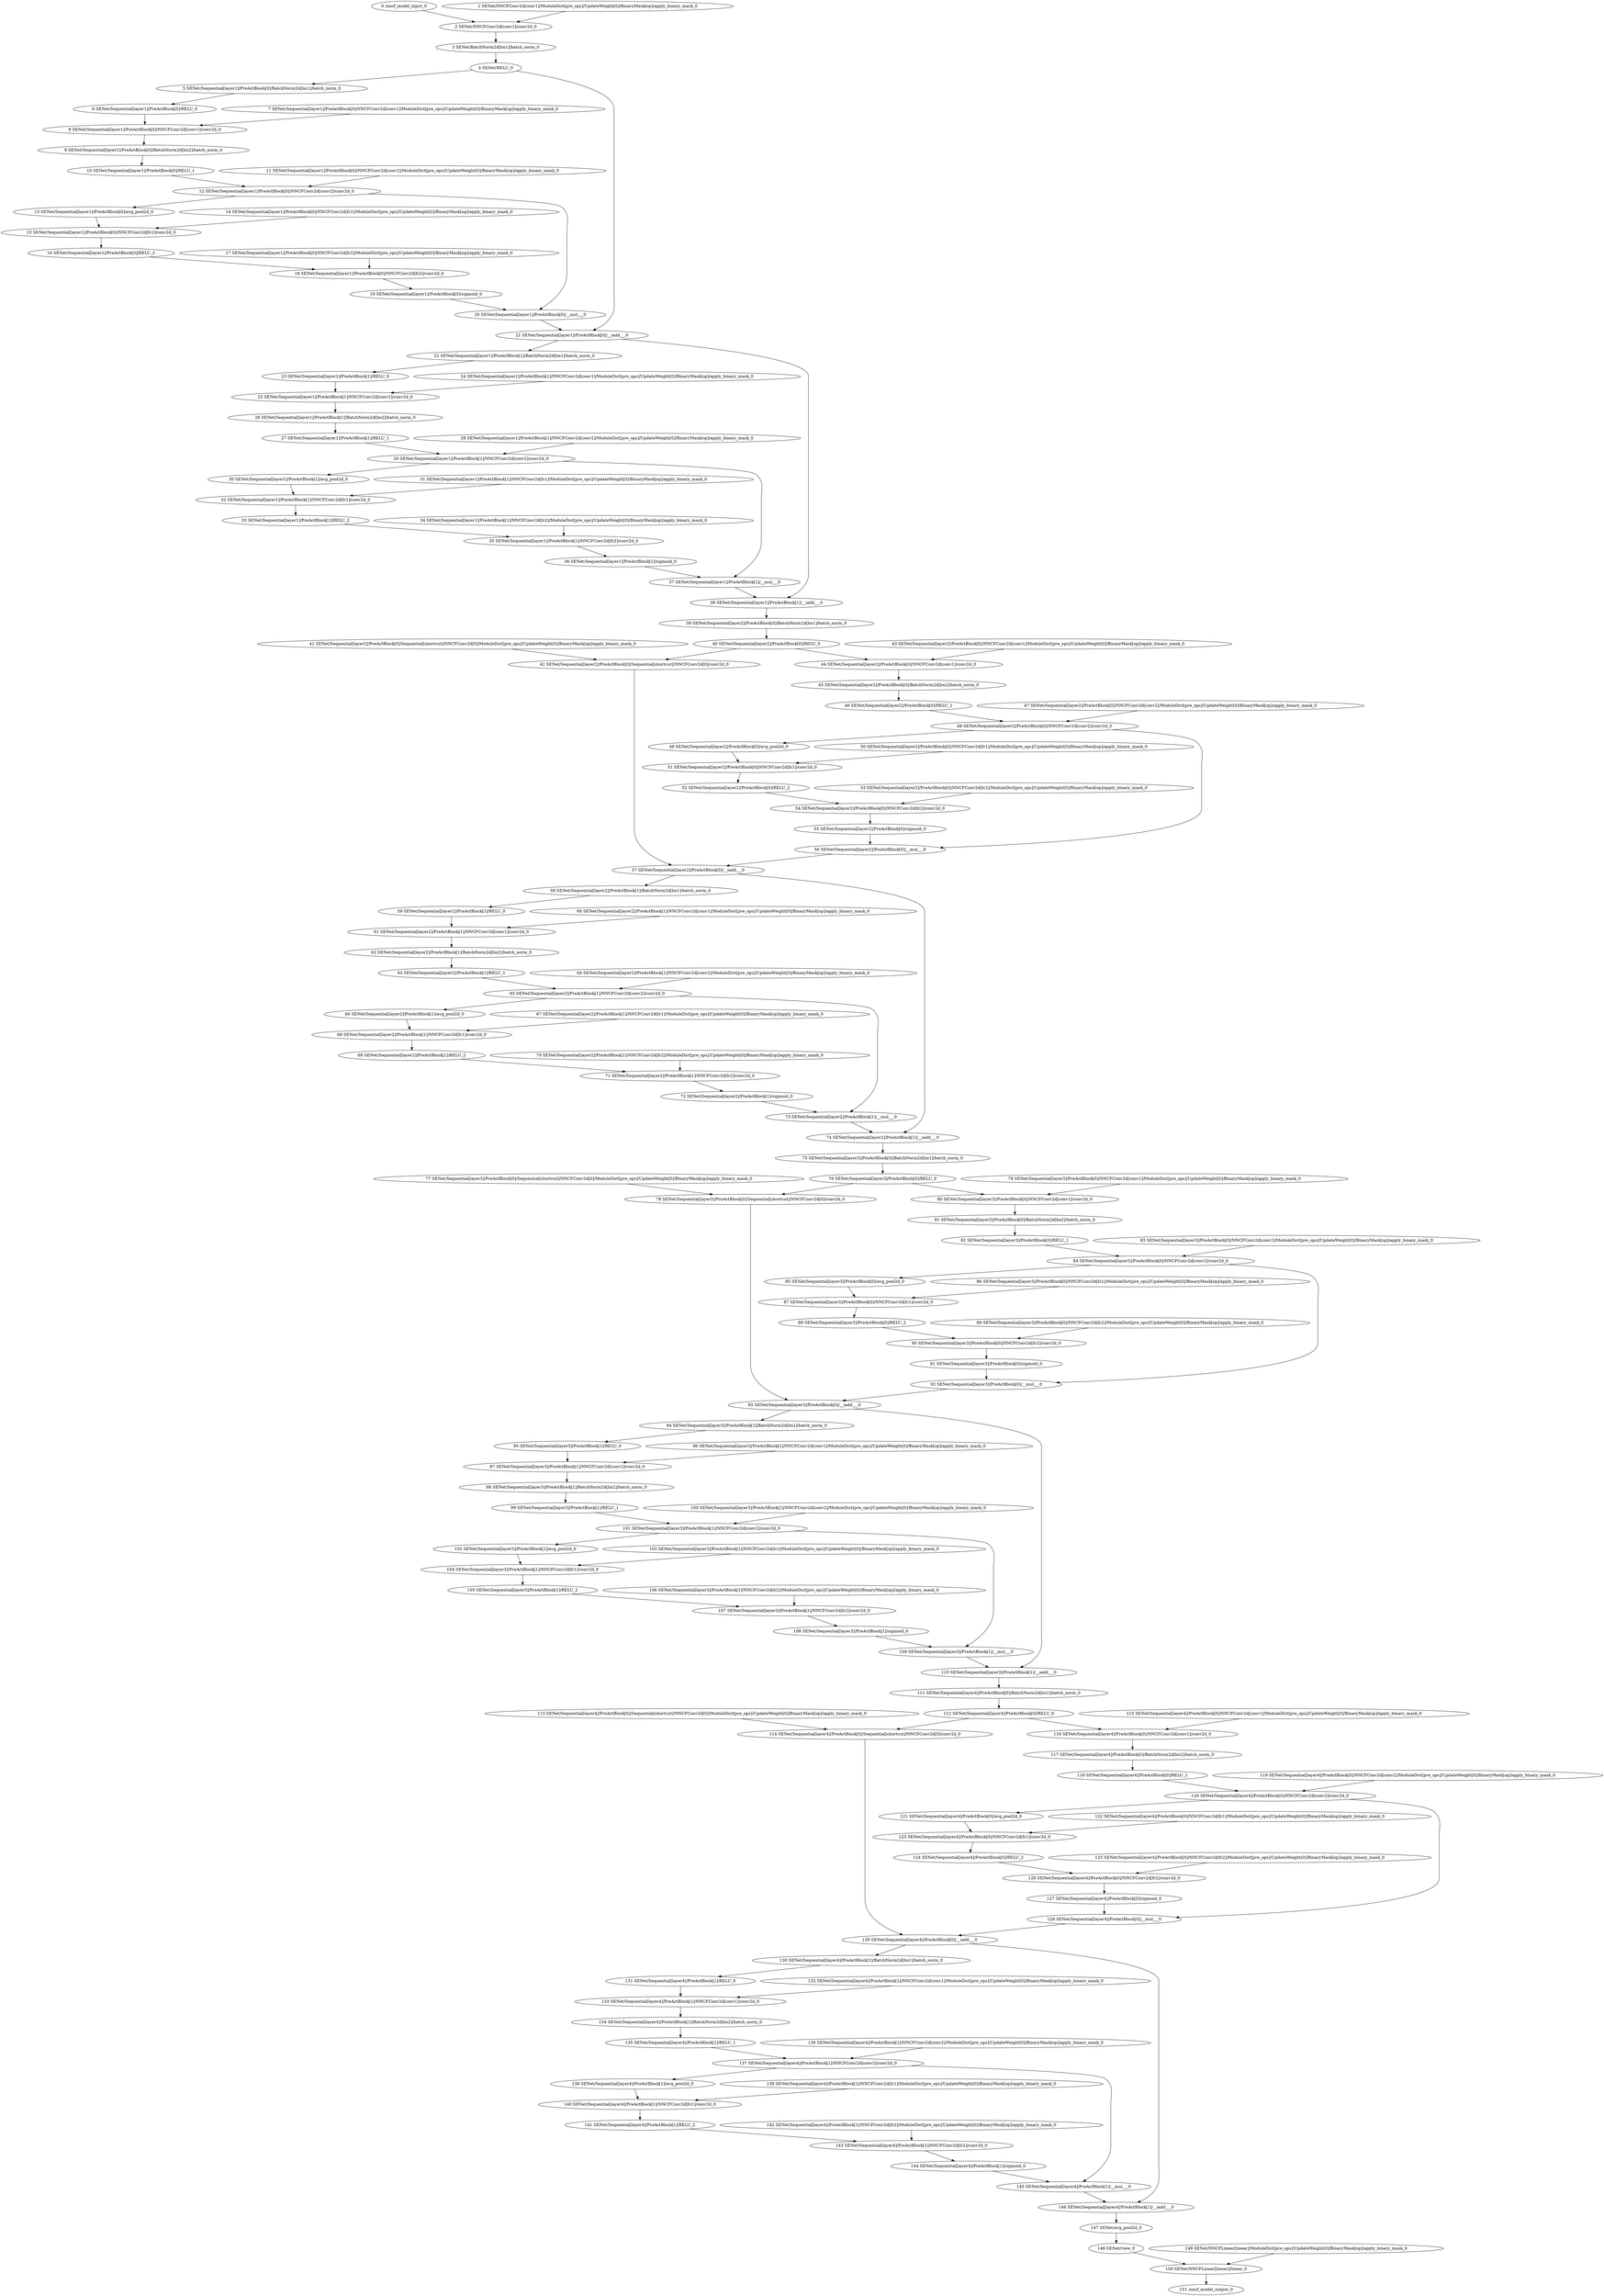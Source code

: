 strict digraph  {
"0 /nncf_model_input_0" [id=0, type=nncf_model_input];
"1 SENet/NNCFConv2d[conv1]/ModuleDict[pre_ops]/UpdateWeight[0]/BinaryMask[op]/apply_binary_mask_0" [id=1, type=apply_binary_mask];
"2 SENet/NNCFConv2d[conv1]/conv2d_0" [id=2, type=conv2d];
"3 SENet/BatchNorm2d[bn1]/batch_norm_0" [id=3, type=batch_norm];
"4 SENet/RELU_0" [id=4, type=RELU];
"5 SENet/Sequential[layer1]/PreActBlock[0]/BatchNorm2d[bn1]/batch_norm_0" [id=5, type=batch_norm];
"6 SENet/Sequential[layer1]/PreActBlock[0]/RELU_0" [id=6, type=RELU];
"7 SENet/Sequential[layer1]/PreActBlock[0]/NNCFConv2d[conv1]/ModuleDict[pre_ops]/UpdateWeight[0]/BinaryMask[op]/apply_binary_mask_0" [id=7, type=apply_binary_mask];
"8 SENet/Sequential[layer1]/PreActBlock[0]/NNCFConv2d[conv1]/conv2d_0" [id=8, type=conv2d];
"9 SENet/Sequential[layer1]/PreActBlock[0]/BatchNorm2d[bn2]/batch_norm_0" [id=9, type=batch_norm];
"10 SENet/Sequential[layer1]/PreActBlock[0]/RELU_1" [id=10, type=RELU];
"11 SENet/Sequential[layer1]/PreActBlock[0]/NNCFConv2d[conv2]/ModuleDict[pre_ops]/UpdateWeight[0]/BinaryMask[op]/apply_binary_mask_0" [id=11, type=apply_binary_mask];
"12 SENet/Sequential[layer1]/PreActBlock[0]/NNCFConv2d[conv2]/conv2d_0" [id=12, type=conv2d];
"13 SENet/Sequential[layer1]/PreActBlock[0]/avg_pool2d_0" [id=13, type=avg_pool2d];
"14 SENet/Sequential[layer1]/PreActBlock[0]/NNCFConv2d[fc1]/ModuleDict[pre_ops]/UpdateWeight[0]/BinaryMask[op]/apply_binary_mask_0" [id=14, type=apply_binary_mask];
"15 SENet/Sequential[layer1]/PreActBlock[0]/NNCFConv2d[fc1]/conv2d_0" [id=15, type=conv2d];
"16 SENet/Sequential[layer1]/PreActBlock[0]/RELU_2" [id=16, type=RELU];
"17 SENet/Sequential[layer1]/PreActBlock[0]/NNCFConv2d[fc2]/ModuleDict[pre_ops]/UpdateWeight[0]/BinaryMask[op]/apply_binary_mask_0" [id=17, type=apply_binary_mask];
"18 SENet/Sequential[layer1]/PreActBlock[0]/NNCFConv2d[fc2]/conv2d_0" [id=18, type=conv2d];
"19 SENet/Sequential[layer1]/PreActBlock[0]/sigmoid_0" [id=19, type=sigmoid];
"20 SENet/Sequential[layer1]/PreActBlock[0]/__mul___0" [id=20, type=__mul__];
"21 SENet/Sequential[layer1]/PreActBlock[0]/__iadd___0" [id=21, type=__iadd__];
"22 SENet/Sequential[layer1]/PreActBlock[1]/BatchNorm2d[bn1]/batch_norm_0" [id=22, type=batch_norm];
"23 SENet/Sequential[layer1]/PreActBlock[1]/RELU_0" [id=23, type=RELU];
"24 SENet/Sequential[layer1]/PreActBlock[1]/NNCFConv2d[conv1]/ModuleDict[pre_ops]/UpdateWeight[0]/BinaryMask[op]/apply_binary_mask_0" [id=24, type=apply_binary_mask];
"25 SENet/Sequential[layer1]/PreActBlock[1]/NNCFConv2d[conv1]/conv2d_0" [id=25, type=conv2d];
"26 SENet/Sequential[layer1]/PreActBlock[1]/BatchNorm2d[bn2]/batch_norm_0" [id=26, type=batch_norm];
"27 SENet/Sequential[layer1]/PreActBlock[1]/RELU_1" [id=27, type=RELU];
"28 SENet/Sequential[layer1]/PreActBlock[1]/NNCFConv2d[conv2]/ModuleDict[pre_ops]/UpdateWeight[0]/BinaryMask[op]/apply_binary_mask_0" [id=28, type=apply_binary_mask];
"29 SENet/Sequential[layer1]/PreActBlock[1]/NNCFConv2d[conv2]/conv2d_0" [id=29, type=conv2d];
"30 SENet/Sequential[layer1]/PreActBlock[1]/avg_pool2d_0" [id=30, type=avg_pool2d];
"31 SENet/Sequential[layer1]/PreActBlock[1]/NNCFConv2d[fc1]/ModuleDict[pre_ops]/UpdateWeight[0]/BinaryMask[op]/apply_binary_mask_0" [id=31, type=apply_binary_mask];
"32 SENet/Sequential[layer1]/PreActBlock[1]/NNCFConv2d[fc1]/conv2d_0" [id=32, type=conv2d];
"33 SENet/Sequential[layer1]/PreActBlock[1]/RELU_2" [id=33, type=RELU];
"34 SENet/Sequential[layer1]/PreActBlock[1]/NNCFConv2d[fc2]/ModuleDict[pre_ops]/UpdateWeight[0]/BinaryMask[op]/apply_binary_mask_0" [id=34, type=apply_binary_mask];
"35 SENet/Sequential[layer1]/PreActBlock[1]/NNCFConv2d[fc2]/conv2d_0" [id=35, type=conv2d];
"36 SENet/Sequential[layer1]/PreActBlock[1]/sigmoid_0" [id=36, type=sigmoid];
"37 SENet/Sequential[layer1]/PreActBlock[1]/__mul___0" [id=37, type=__mul__];
"38 SENet/Sequential[layer1]/PreActBlock[1]/__iadd___0" [id=38, type=__iadd__];
"39 SENet/Sequential[layer2]/PreActBlock[0]/BatchNorm2d[bn1]/batch_norm_0" [id=39, type=batch_norm];
"40 SENet/Sequential[layer2]/PreActBlock[0]/RELU_0" [id=40, type=RELU];
"41 SENet/Sequential[layer2]/PreActBlock[0]/Sequential[shortcut]/NNCFConv2d[0]/ModuleDict[pre_ops]/UpdateWeight[0]/BinaryMask[op]/apply_binary_mask_0" [id=41, type=apply_binary_mask];
"42 SENet/Sequential[layer2]/PreActBlock[0]/Sequential[shortcut]/NNCFConv2d[0]/conv2d_0" [id=42, type=conv2d];
"43 SENet/Sequential[layer2]/PreActBlock[0]/NNCFConv2d[conv1]/ModuleDict[pre_ops]/UpdateWeight[0]/BinaryMask[op]/apply_binary_mask_0" [id=43, type=apply_binary_mask];
"44 SENet/Sequential[layer2]/PreActBlock[0]/NNCFConv2d[conv1]/conv2d_0" [id=44, type=conv2d];
"45 SENet/Sequential[layer2]/PreActBlock[0]/BatchNorm2d[bn2]/batch_norm_0" [id=45, type=batch_norm];
"46 SENet/Sequential[layer2]/PreActBlock[0]/RELU_1" [id=46, type=RELU];
"47 SENet/Sequential[layer2]/PreActBlock[0]/NNCFConv2d[conv2]/ModuleDict[pre_ops]/UpdateWeight[0]/BinaryMask[op]/apply_binary_mask_0" [id=47, type=apply_binary_mask];
"48 SENet/Sequential[layer2]/PreActBlock[0]/NNCFConv2d[conv2]/conv2d_0" [id=48, type=conv2d];
"49 SENet/Sequential[layer2]/PreActBlock[0]/avg_pool2d_0" [id=49, type=avg_pool2d];
"50 SENet/Sequential[layer2]/PreActBlock[0]/NNCFConv2d[fc1]/ModuleDict[pre_ops]/UpdateWeight[0]/BinaryMask[op]/apply_binary_mask_0" [id=50, type=apply_binary_mask];
"51 SENet/Sequential[layer2]/PreActBlock[0]/NNCFConv2d[fc1]/conv2d_0" [id=51, type=conv2d];
"52 SENet/Sequential[layer2]/PreActBlock[0]/RELU_2" [id=52, type=RELU];
"53 SENet/Sequential[layer2]/PreActBlock[0]/NNCFConv2d[fc2]/ModuleDict[pre_ops]/UpdateWeight[0]/BinaryMask[op]/apply_binary_mask_0" [id=53, type=apply_binary_mask];
"54 SENet/Sequential[layer2]/PreActBlock[0]/NNCFConv2d[fc2]/conv2d_0" [id=54, type=conv2d];
"55 SENet/Sequential[layer2]/PreActBlock[0]/sigmoid_0" [id=55, type=sigmoid];
"56 SENet/Sequential[layer2]/PreActBlock[0]/__mul___0" [id=56, type=__mul__];
"57 SENet/Sequential[layer2]/PreActBlock[0]/__iadd___0" [id=57, type=__iadd__];
"58 SENet/Sequential[layer2]/PreActBlock[1]/BatchNorm2d[bn1]/batch_norm_0" [id=58, type=batch_norm];
"59 SENet/Sequential[layer2]/PreActBlock[1]/RELU_0" [id=59, type=RELU];
"60 SENet/Sequential[layer2]/PreActBlock[1]/NNCFConv2d[conv1]/ModuleDict[pre_ops]/UpdateWeight[0]/BinaryMask[op]/apply_binary_mask_0" [id=60, type=apply_binary_mask];
"61 SENet/Sequential[layer2]/PreActBlock[1]/NNCFConv2d[conv1]/conv2d_0" [id=61, type=conv2d];
"62 SENet/Sequential[layer2]/PreActBlock[1]/BatchNorm2d[bn2]/batch_norm_0" [id=62, type=batch_norm];
"63 SENet/Sequential[layer2]/PreActBlock[1]/RELU_1" [id=63, type=RELU];
"64 SENet/Sequential[layer2]/PreActBlock[1]/NNCFConv2d[conv2]/ModuleDict[pre_ops]/UpdateWeight[0]/BinaryMask[op]/apply_binary_mask_0" [id=64, type=apply_binary_mask];
"65 SENet/Sequential[layer2]/PreActBlock[1]/NNCFConv2d[conv2]/conv2d_0" [id=65, type=conv2d];
"66 SENet/Sequential[layer2]/PreActBlock[1]/avg_pool2d_0" [id=66, type=avg_pool2d];
"67 SENet/Sequential[layer2]/PreActBlock[1]/NNCFConv2d[fc1]/ModuleDict[pre_ops]/UpdateWeight[0]/BinaryMask[op]/apply_binary_mask_0" [id=67, type=apply_binary_mask];
"68 SENet/Sequential[layer2]/PreActBlock[1]/NNCFConv2d[fc1]/conv2d_0" [id=68, type=conv2d];
"69 SENet/Sequential[layer2]/PreActBlock[1]/RELU_2" [id=69, type=RELU];
"70 SENet/Sequential[layer2]/PreActBlock[1]/NNCFConv2d[fc2]/ModuleDict[pre_ops]/UpdateWeight[0]/BinaryMask[op]/apply_binary_mask_0" [id=70, type=apply_binary_mask];
"71 SENet/Sequential[layer2]/PreActBlock[1]/NNCFConv2d[fc2]/conv2d_0" [id=71, type=conv2d];
"72 SENet/Sequential[layer2]/PreActBlock[1]/sigmoid_0" [id=72, type=sigmoid];
"73 SENet/Sequential[layer2]/PreActBlock[1]/__mul___0" [id=73, type=__mul__];
"74 SENet/Sequential[layer2]/PreActBlock[1]/__iadd___0" [id=74, type=__iadd__];
"75 SENet/Sequential[layer3]/PreActBlock[0]/BatchNorm2d[bn1]/batch_norm_0" [id=75, type=batch_norm];
"76 SENet/Sequential[layer3]/PreActBlock[0]/RELU_0" [id=76, type=RELU];
"77 SENet/Sequential[layer3]/PreActBlock[0]/Sequential[shortcut]/NNCFConv2d[0]/ModuleDict[pre_ops]/UpdateWeight[0]/BinaryMask[op]/apply_binary_mask_0" [id=77, type=apply_binary_mask];
"78 SENet/Sequential[layer3]/PreActBlock[0]/Sequential[shortcut]/NNCFConv2d[0]/conv2d_0" [id=78, type=conv2d];
"79 SENet/Sequential[layer3]/PreActBlock[0]/NNCFConv2d[conv1]/ModuleDict[pre_ops]/UpdateWeight[0]/BinaryMask[op]/apply_binary_mask_0" [id=79, type=apply_binary_mask];
"80 SENet/Sequential[layer3]/PreActBlock[0]/NNCFConv2d[conv1]/conv2d_0" [id=80, type=conv2d];
"81 SENet/Sequential[layer3]/PreActBlock[0]/BatchNorm2d[bn2]/batch_norm_0" [id=81, type=batch_norm];
"82 SENet/Sequential[layer3]/PreActBlock[0]/RELU_1" [id=82, type=RELU];
"83 SENet/Sequential[layer3]/PreActBlock[0]/NNCFConv2d[conv2]/ModuleDict[pre_ops]/UpdateWeight[0]/BinaryMask[op]/apply_binary_mask_0" [id=83, type=apply_binary_mask];
"84 SENet/Sequential[layer3]/PreActBlock[0]/NNCFConv2d[conv2]/conv2d_0" [id=84, type=conv2d];
"85 SENet/Sequential[layer3]/PreActBlock[0]/avg_pool2d_0" [id=85, type=avg_pool2d];
"86 SENet/Sequential[layer3]/PreActBlock[0]/NNCFConv2d[fc1]/ModuleDict[pre_ops]/UpdateWeight[0]/BinaryMask[op]/apply_binary_mask_0" [id=86, type=apply_binary_mask];
"87 SENet/Sequential[layer3]/PreActBlock[0]/NNCFConv2d[fc1]/conv2d_0" [id=87, type=conv2d];
"88 SENet/Sequential[layer3]/PreActBlock[0]/RELU_2" [id=88, type=RELU];
"89 SENet/Sequential[layer3]/PreActBlock[0]/NNCFConv2d[fc2]/ModuleDict[pre_ops]/UpdateWeight[0]/BinaryMask[op]/apply_binary_mask_0" [id=89, type=apply_binary_mask];
"90 SENet/Sequential[layer3]/PreActBlock[0]/NNCFConv2d[fc2]/conv2d_0" [id=90, type=conv2d];
"91 SENet/Sequential[layer3]/PreActBlock[0]/sigmoid_0" [id=91, type=sigmoid];
"92 SENet/Sequential[layer3]/PreActBlock[0]/__mul___0" [id=92, type=__mul__];
"93 SENet/Sequential[layer3]/PreActBlock[0]/__iadd___0" [id=93, type=__iadd__];
"94 SENet/Sequential[layer3]/PreActBlock[1]/BatchNorm2d[bn1]/batch_norm_0" [id=94, type=batch_norm];
"95 SENet/Sequential[layer3]/PreActBlock[1]/RELU_0" [id=95, type=RELU];
"96 SENet/Sequential[layer3]/PreActBlock[1]/NNCFConv2d[conv1]/ModuleDict[pre_ops]/UpdateWeight[0]/BinaryMask[op]/apply_binary_mask_0" [id=96, type=apply_binary_mask];
"97 SENet/Sequential[layer3]/PreActBlock[1]/NNCFConv2d[conv1]/conv2d_0" [id=97, type=conv2d];
"98 SENet/Sequential[layer3]/PreActBlock[1]/BatchNorm2d[bn2]/batch_norm_0" [id=98, type=batch_norm];
"99 SENet/Sequential[layer3]/PreActBlock[1]/RELU_1" [id=99, type=RELU];
"100 SENet/Sequential[layer3]/PreActBlock[1]/NNCFConv2d[conv2]/ModuleDict[pre_ops]/UpdateWeight[0]/BinaryMask[op]/apply_binary_mask_0" [id=100, type=apply_binary_mask];
"101 SENet/Sequential[layer3]/PreActBlock[1]/NNCFConv2d[conv2]/conv2d_0" [id=101, type=conv2d];
"102 SENet/Sequential[layer3]/PreActBlock[1]/avg_pool2d_0" [id=102, type=avg_pool2d];
"103 SENet/Sequential[layer3]/PreActBlock[1]/NNCFConv2d[fc1]/ModuleDict[pre_ops]/UpdateWeight[0]/BinaryMask[op]/apply_binary_mask_0" [id=103, type=apply_binary_mask];
"104 SENet/Sequential[layer3]/PreActBlock[1]/NNCFConv2d[fc1]/conv2d_0" [id=104, type=conv2d];
"105 SENet/Sequential[layer3]/PreActBlock[1]/RELU_2" [id=105, type=RELU];
"106 SENet/Sequential[layer3]/PreActBlock[1]/NNCFConv2d[fc2]/ModuleDict[pre_ops]/UpdateWeight[0]/BinaryMask[op]/apply_binary_mask_0" [id=106, type=apply_binary_mask];
"107 SENet/Sequential[layer3]/PreActBlock[1]/NNCFConv2d[fc2]/conv2d_0" [id=107, type=conv2d];
"108 SENet/Sequential[layer3]/PreActBlock[1]/sigmoid_0" [id=108, type=sigmoid];
"109 SENet/Sequential[layer3]/PreActBlock[1]/__mul___0" [id=109, type=__mul__];
"110 SENet/Sequential[layer3]/PreActBlock[1]/__iadd___0" [id=110, type=__iadd__];
"111 SENet/Sequential[layer4]/PreActBlock[0]/BatchNorm2d[bn1]/batch_norm_0" [id=111, type=batch_norm];
"112 SENet/Sequential[layer4]/PreActBlock[0]/RELU_0" [id=112, type=RELU];
"113 SENet/Sequential[layer4]/PreActBlock[0]/Sequential[shortcut]/NNCFConv2d[0]/ModuleDict[pre_ops]/UpdateWeight[0]/BinaryMask[op]/apply_binary_mask_0" [id=113, type=apply_binary_mask];
"114 SENet/Sequential[layer4]/PreActBlock[0]/Sequential[shortcut]/NNCFConv2d[0]/conv2d_0" [id=114, type=conv2d];
"115 SENet/Sequential[layer4]/PreActBlock[0]/NNCFConv2d[conv1]/ModuleDict[pre_ops]/UpdateWeight[0]/BinaryMask[op]/apply_binary_mask_0" [id=115, type=apply_binary_mask];
"116 SENet/Sequential[layer4]/PreActBlock[0]/NNCFConv2d[conv1]/conv2d_0" [id=116, type=conv2d];
"117 SENet/Sequential[layer4]/PreActBlock[0]/BatchNorm2d[bn2]/batch_norm_0" [id=117, type=batch_norm];
"118 SENet/Sequential[layer4]/PreActBlock[0]/RELU_1" [id=118, type=RELU];
"119 SENet/Sequential[layer4]/PreActBlock[0]/NNCFConv2d[conv2]/ModuleDict[pre_ops]/UpdateWeight[0]/BinaryMask[op]/apply_binary_mask_0" [id=119, type=apply_binary_mask];
"120 SENet/Sequential[layer4]/PreActBlock[0]/NNCFConv2d[conv2]/conv2d_0" [id=120, type=conv2d];
"121 SENet/Sequential[layer4]/PreActBlock[0]/avg_pool2d_0" [id=121, type=avg_pool2d];
"122 SENet/Sequential[layer4]/PreActBlock[0]/NNCFConv2d[fc1]/ModuleDict[pre_ops]/UpdateWeight[0]/BinaryMask[op]/apply_binary_mask_0" [id=122, type=apply_binary_mask];
"123 SENet/Sequential[layer4]/PreActBlock[0]/NNCFConv2d[fc1]/conv2d_0" [id=123, type=conv2d];
"124 SENet/Sequential[layer4]/PreActBlock[0]/RELU_2" [id=124, type=RELU];
"125 SENet/Sequential[layer4]/PreActBlock[0]/NNCFConv2d[fc2]/ModuleDict[pre_ops]/UpdateWeight[0]/BinaryMask[op]/apply_binary_mask_0" [id=125, type=apply_binary_mask];
"126 SENet/Sequential[layer4]/PreActBlock[0]/NNCFConv2d[fc2]/conv2d_0" [id=126, type=conv2d];
"127 SENet/Sequential[layer4]/PreActBlock[0]/sigmoid_0" [id=127, type=sigmoid];
"128 SENet/Sequential[layer4]/PreActBlock[0]/__mul___0" [id=128, type=__mul__];
"129 SENet/Sequential[layer4]/PreActBlock[0]/__iadd___0" [id=129, type=__iadd__];
"130 SENet/Sequential[layer4]/PreActBlock[1]/BatchNorm2d[bn1]/batch_norm_0" [id=130, type=batch_norm];
"131 SENet/Sequential[layer4]/PreActBlock[1]/RELU_0" [id=131, type=RELU];
"132 SENet/Sequential[layer4]/PreActBlock[1]/NNCFConv2d[conv1]/ModuleDict[pre_ops]/UpdateWeight[0]/BinaryMask[op]/apply_binary_mask_0" [id=132, type=apply_binary_mask];
"133 SENet/Sequential[layer4]/PreActBlock[1]/NNCFConv2d[conv1]/conv2d_0" [id=133, type=conv2d];
"134 SENet/Sequential[layer4]/PreActBlock[1]/BatchNorm2d[bn2]/batch_norm_0" [id=134, type=batch_norm];
"135 SENet/Sequential[layer4]/PreActBlock[1]/RELU_1" [id=135, type=RELU];
"136 SENet/Sequential[layer4]/PreActBlock[1]/NNCFConv2d[conv2]/ModuleDict[pre_ops]/UpdateWeight[0]/BinaryMask[op]/apply_binary_mask_0" [id=136, type=apply_binary_mask];
"137 SENet/Sequential[layer4]/PreActBlock[1]/NNCFConv2d[conv2]/conv2d_0" [id=137, type=conv2d];
"138 SENet/Sequential[layer4]/PreActBlock[1]/avg_pool2d_0" [id=138, type=avg_pool2d];
"139 SENet/Sequential[layer4]/PreActBlock[1]/NNCFConv2d[fc1]/ModuleDict[pre_ops]/UpdateWeight[0]/BinaryMask[op]/apply_binary_mask_0" [id=139, type=apply_binary_mask];
"140 SENet/Sequential[layer4]/PreActBlock[1]/NNCFConv2d[fc1]/conv2d_0" [id=140, type=conv2d];
"141 SENet/Sequential[layer4]/PreActBlock[1]/RELU_2" [id=141, type=RELU];
"142 SENet/Sequential[layer4]/PreActBlock[1]/NNCFConv2d[fc2]/ModuleDict[pre_ops]/UpdateWeight[0]/BinaryMask[op]/apply_binary_mask_0" [id=142, type=apply_binary_mask];
"143 SENet/Sequential[layer4]/PreActBlock[1]/NNCFConv2d[fc2]/conv2d_0" [id=143, type=conv2d];
"144 SENet/Sequential[layer4]/PreActBlock[1]/sigmoid_0" [id=144, type=sigmoid];
"145 SENet/Sequential[layer4]/PreActBlock[1]/__mul___0" [id=145, type=__mul__];
"146 SENet/Sequential[layer4]/PreActBlock[1]/__iadd___0" [id=146, type=__iadd__];
"147 SENet/avg_pool2d_0" [id=147, type=avg_pool2d];
"148 SENet/view_0" [id=148, type=view];
"149 SENet/NNCFLinear[linear]/ModuleDict[pre_ops]/UpdateWeight[0]/BinaryMask[op]/apply_binary_mask_0" [id=149, type=apply_binary_mask];
"150 SENet/NNCFLinear[linear]/linear_0" [id=150, type=linear];
"151 /nncf_model_output_0" [id=151, type=nncf_model_output];
"0 /nncf_model_input_0" -> "2 SENet/NNCFConv2d[conv1]/conv2d_0";
"1 SENet/NNCFConv2d[conv1]/ModuleDict[pre_ops]/UpdateWeight[0]/BinaryMask[op]/apply_binary_mask_0" -> "2 SENet/NNCFConv2d[conv1]/conv2d_0";
"2 SENet/NNCFConv2d[conv1]/conv2d_0" -> "3 SENet/BatchNorm2d[bn1]/batch_norm_0";
"3 SENet/BatchNorm2d[bn1]/batch_norm_0" -> "4 SENet/RELU_0";
"4 SENet/RELU_0" -> "5 SENet/Sequential[layer1]/PreActBlock[0]/BatchNorm2d[bn1]/batch_norm_0";
"5 SENet/Sequential[layer1]/PreActBlock[0]/BatchNorm2d[bn1]/batch_norm_0" -> "6 SENet/Sequential[layer1]/PreActBlock[0]/RELU_0";
"6 SENet/Sequential[layer1]/PreActBlock[0]/RELU_0" -> "8 SENet/Sequential[layer1]/PreActBlock[0]/NNCFConv2d[conv1]/conv2d_0";
"7 SENet/Sequential[layer1]/PreActBlock[0]/NNCFConv2d[conv1]/ModuleDict[pre_ops]/UpdateWeight[0]/BinaryMask[op]/apply_binary_mask_0" -> "8 SENet/Sequential[layer1]/PreActBlock[0]/NNCFConv2d[conv1]/conv2d_0";
"8 SENet/Sequential[layer1]/PreActBlock[0]/NNCFConv2d[conv1]/conv2d_0" -> "9 SENet/Sequential[layer1]/PreActBlock[0]/BatchNorm2d[bn2]/batch_norm_0";
"4 SENet/RELU_0" -> "21 SENet/Sequential[layer1]/PreActBlock[0]/__iadd___0";
"9 SENet/Sequential[layer1]/PreActBlock[0]/BatchNorm2d[bn2]/batch_norm_0" -> "10 SENet/Sequential[layer1]/PreActBlock[0]/RELU_1";
"10 SENet/Sequential[layer1]/PreActBlock[0]/RELU_1" -> "12 SENet/Sequential[layer1]/PreActBlock[0]/NNCFConv2d[conv2]/conv2d_0";
"11 SENet/Sequential[layer1]/PreActBlock[0]/NNCFConv2d[conv2]/ModuleDict[pre_ops]/UpdateWeight[0]/BinaryMask[op]/apply_binary_mask_0" -> "12 SENet/Sequential[layer1]/PreActBlock[0]/NNCFConv2d[conv2]/conv2d_0";
"12 SENet/Sequential[layer1]/PreActBlock[0]/NNCFConv2d[conv2]/conv2d_0" -> "13 SENet/Sequential[layer1]/PreActBlock[0]/avg_pool2d_0";
"12 SENet/Sequential[layer1]/PreActBlock[0]/NNCFConv2d[conv2]/conv2d_0" -> "20 SENet/Sequential[layer1]/PreActBlock[0]/__mul___0";
"13 SENet/Sequential[layer1]/PreActBlock[0]/avg_pool2d_0" -> "15 SENet/Sequential[layer1]/PreActBlock[0]/NNCFConv2d[fc1]/conv2d_0";
"14 SENet/Sequential[layer1]/PreActBlock[0]/NNCFConv2d[fc1]/ModuleDict[pre_ops]/UpdateWeight[0]/BinaryMask[op]/apply_binary_mask_0" -> "15 SENet/Sequential[layer1]/PreActBlock[0]/NNCFConv2d[fc1]/conv2d_0";
"15 SENet/Sequential[layer1]/PreActBlock[0]/NNCFConv2d[fc1]/conv2d_0" -> "16 SENet/Sequential[layer1]/PreActBlock[0]/RELU_2";
"16 SENet/Sequential[layer1]/PreActBlock[0]/RELU_2" -> "18 SENet/Sequential[layer1]/PreActBlock[0]/NNCFConv2d[fc2]/conv2d_0";
"17 SENet/Sequential[layer1]/PreActBlock[0]/NNCFConv2d[fc2]/ModuleDict[pre_ops]/UpdateWeight[0]/BinaryMask[op]/apply_binary_mask_0" -> "18 SENet/Sequential[layer1]/PreActBlock[0]/NNCFConv2d[fc2]/conv2d_0";
"18 SENet/Sequential[layer1]/PreActBlock[0]/NNCFConv2d[fc2]/conv2d_0" -> "19 SENet/Sequential[layer1]/PreActBlock[0]/sigmoid_0";
"19 SENet/Sequential[layer1]/PreActBlock[0]/sigmoid_0" -> "20 SENet/Sequential[layer1]/PreActBlock[0]/__mul___0";
"20 SENet/Sequential[layer1]/PreActBlock[0]/__mul___0" -> "21 SENet/Sequential[layer1]/PreActBlock[0]/__iadd___0";
"21 SENet/Sequential[layer1]/PreActBlock[0]/__iadd___0" -> "22 SENet/Sequential[layer1]/PreActBlock[1]/BatchNorm2d[bn1]/batch_norm_0";
"21 SENet/Sequential[layer1]/PreActBlock[0]/__iadd___0" -> "38 SENet/Sequential[layer1]/PreActBlock[1]/__iadd___0";
"22 SENet/Sequential[layer1]/PreActBlock[1]/BatchNorm2d[bn1]/batch_norm_0" -> "23 SENet/Sequential[layer1]/PreActBlock[1]/RELU_0";
"23 SENet/Sequential[layer1]/PreActBlock[1]/RELU_0" -> "25 SENet/Sequential[layer1]/PreActBlock[1]/NNCFConv2d[conv1]/conv2d_0";
"24 SENet/Sequential[layer1]/PreActBlock[1]/NNCFConv2d[conv1]/ModuleDict[pre_ops]/UpdateWeight[0]/BinaryMask[op]/apply_binary_mask_0" -> "25 SENet/Sequential[layer1]/PreActBlock[1]/NNCFConv2d[conv1]/conv2d_0";
"25 SENet/Sequential[layer1]/PreActBlock[1]/NNCFConv2d[conv1]/conv2d_0" -> "26 SENet/Sequential[layer1]/PreActBlock[1]/BatchNorm2d[bn2]/batch_norm_0";
"26 SENet/Sequential[layer1]/PreActBlock[1]/BatchNorm2d[bn2]/batch_norm_0" -> "27 SENet/Sequential[layer1]/PreActBlock[1]/RELU_1";
"27 SENet/Sequential[layer1]/PreActBlock[1]/RELU_1" -> "29 SENet/Sequential[layer1]/PreActBlock[1]/NNCFConv2d[conv2]/conv2d_0";
"28 SENet/Sequential[layer1]/PreActBlock[1]/NNCFConv2d[conv2]/ModuleDict[pre_ops]/UpdateWeight[0]/BinaryMask[op]/apply_binary_mask_0" -> "29 SENet/Sequential[layer1]/PreActBlock[1]/NNCFConv2d[conv2]/conv2d_0";
"29 SENet/Sequential[layer1]/PreActBlock[1]/NNCFConv2d[conv2]/conv2d_0" -> "30 SENet/Sequential[layer1]/PreActBlock[1]/avg_pool2d_0";
"29 SENet/Sequential[layer1]/PreActBlock[1]/NNCFConv2d[conv2]/conv2d_0" -> "37 SENet/Sequential[layer1]/PreActBlock[1]/__mul___0";
"30 SENet/Sequential[layer1]/PreActBlock[1]/avg_pool2d_0" -> "32 SENet/Sequential[layer1]/PreActBlock[1]/NNCFConv2d[fc1]/conv2d_0";
"31 SENet/Sequential[layer1]/PreActBlock[1]/NNCFConv2d[fc1]/ModuleDict[pre_ops]/UpdateWeight[0]/BinaryMask[op]/apply_binary_mask_0" -> "32 SENet/Sequential[layer1]/PreActBlock[1]/NNCFConv2d[fc1]/conv2d_0";
"32 SENet/Sequential[layer1]/PreActBlock[1]/NNCFConv2d[fc1]/conv2d_0" -> "33 SENet/Sequential[layer1]/PreActBlock[1]/RELU_2";
"33 SENet/Sequential[layer1]/PreActBlock[1]/RELU_2" -> "35 SENet/Sequential[layer1]/PreActBlock[1]/NNCFConv2d[fc2]/conv2d_0";
"34 SENet/Sequential[layer1]/PreActBlock[1]/NNCFConv2d[fc2]/ModuleDict[pre_ops]/UpdateWeight[0]/BinaryMask[op]/apply_binary_mask_0" -> "35 SENet/Sequential[layer1]/PreActBlock[1]/NNCFConv2d[fc2]/conv2d_0";
"35 SENet/Sequential[layer1]/PreActBlock[1]/NNCFConv2d[fc2]/conv2d_0" -> "36 SENet/Sequential[layer1]/PreActBlock[1]/sigmoid_0";
"36 SENet/Sequential[layer1]/PreActBlock[1]/sigmoid_0" -> "37 SENet/Sequential[layer1]/PreActBlock[1]/__mul___0";
"37 SENet/Sequential[layer1]/PreActBlock[1]/__mul___0" -> "38 SENet/Sequential[layer1]/PreActBlock[1]/__iadd___0";
"38 SENet/Sequential[layer1]/PreActBlock[1]/__iadd___0" -> "39 SENet/Sequential[layer2]/PreActBlock[0]/BatchNorm2d[bn1]/batch_norm_0";
"39 SENet/Sequential[layer2]/PreActBlock[0]/BatchNorm2d[bn1]/batch_norm_0" -> "40 SENet/Sequential[layer2]/PreActBlock[0]/RELU_0";
"40 SENet/Sequential[layer2]/PreActBlock[0]/RELU_0" -> "42 SENet/Sequential[layer2]/PreActBlock[0]/Sequential[shortcut]/NNCFConv2d[0]/conv2d_0";
"40 SENet/Sequential[layer2]/PreActBlock[0]/RELU_0" -> "44 SENet/Sequential[layer2]/PreActBlock[0]/NNCFConv2d[conv1]/conv2d_0";
"41 SENet/Sequential[layer2]/PreActBlock[0]/Sequential[shortcut]/NNCFConv2d[0]/ModuleDict[pre_ops]/UpdateWeight[0]/BinaryMask[op]/apply_binary_mask_0" -> "42 SENet/Sequential[layer2]/PreActBlock[0]/Sequential[shortcut]/NNCFConv2d[0]/conv2d_0";
"42 SENet/Sequential[layer2]/PreActBlock[0]/Sequential[shortcut]/NNCFConv2d[0]/conv2d_0" -> "57 SENet/Sequential[layer2]/PreActBlock[0]/__iadd___0";
"43 SENet/Sequential[layer2]/PreActBlock[0]/NNCFConv2d[conv1]/ModuleDict[pre_ops]/UpdateWeight[0]/BinaryMask[op]/apply_binary_mask_0" -> "44 SENet/Sequential[layer2]/PreActBlock[0]/NNCFConv2d[conv1]/conv2d_0";
"44 SENet/Sequential[layer2]/PreActBlock[0]/NNCFConv2d[conv1]/conv2d_0" -> "45 SENet/Sequential[layer2]/PreActBlock[0]/BatchNorm2d[bn2]/batch_norm_0";
"45 SENet/Sequential[layer2]/PreActBlock[0]/BatchNorm2d[bn2]/batch_norm_0" -> "46 SENet/Sequential[layer2]/PreActBlock[0]/RELU_1";
"46 SENet/Sequential[layer2]/PreActBlock[0]/RELU_1" -> "48 SENet/Sequential[layer2]/PreActBlock[0]/NNCFConv2d[conv2]/conv2d_0";
"47 SENet/Sequential[layer2]/PreActBlock[0]/NNCFConv2d[conv2]/ModuleDict[pre_ops]/UpdateWeight[0]/BinaryMask[op]/apply_binary_mask_0" -> "48 SENet/Sequential[layer2]/PreActBlock[0]/NNCFConv2d[conv2]/conv2d_0";
"48 SENet/Sequential[layer2]/PreActBlock[0]/NNCFConv2d[conv2]/conv2d_0" -> "49 SENet/Sequential[layer2]/PreActBlock[0]/avg_pool2d_0";
"48 SENet/Sequential[layer2]/PreActBlock[0]/NNCFConv2d[conv2]/conv2d_0" -> "56 SENet/Sequential[layer2]/PreActBlock[0]/__mul___0";
"49 SENet/Sequential[layer2]/PreActBlock[0]/avg_pool2d_0" -> "51 SENet/Sequential[layer2]/PreActBlock[0]/NNCFConv2d[fc1]/conv2d_0";
"50 SENet/Sequential[layer2]/PreActBlock[0]/NNCFConv2d[fc1]/ModuleDict[pre_ops]/UpdateWeight[0]/BinaryMask[op]/apply_binary_mask_0" -> "51 SENet/Sequential[layer2]/PreActBlock[0]/NNCFConv2d[fc1]/conv2d_0";
"51 SENet/Sequential[layer2]/PreActBlock[0]/NNCFConv2d[fc1]/conv2d_0" -> "52 SENet/Sequential[layer2]/PreActBlock[0]/RELU_2";
"52 SENet/Sequential[layer2]/PreActBlock[0]/RELU_2" -> "54 SENet/Sequential[layer2]/PreActBlock[0]/NNCFConv2d[fc2]/conv2d_0";
"53 SENet/Sequential[layer2]/PreActBlock[0]/NNCFConv2d[fc2]/ModuleDict[pre_ops]/UpdateWeight[0]/BinaryMask[op]/apply_binary_mask_0" -> "54 SENet/Sequential[layer2]/PreActBlock[0]/NNCFConv2d[fc2]/conv2d_0";
"54 SENet/Sequential[layer2]/PreActBlock[0]/NNCFConv2d[fc2]/conv2d_0" -> "55 SENet/Sequential[layer2]/PreActBlock[0]/sigmoid_0";
"55 SENet/Sequential[layer2]/PreActBlock[0]/sigmoid_0" -> "56 SENet/Sequential[layer2]/PreActBlock[0]/__mul___0";
"56 SENet/Sequential[layer2]/PreActBlock[0]/__mul___0" -> "57 SENet/Sequential[layer2]/PreActBlock[0]/__iadd___0";
"57 SENet/Sequential[layer2]/PreActBlock[0]/__iadd___0" -> "58 SENet/Sequential[layer2]/PreActBlock[1]/BatchNorm2d[bn1]/batch_norm_0";
"57 SENet/Sequential[layer2]/PreActBlock[0]/__iadd___0" -> "74 SENet/Sequential[layer2]/PreActBlock[1]/__iadd___0";
"58 SENet/Sequential[layer2]/PreActBlock[1]/BatchNorm2d[bn1]/batch_norm_0" -> "59 SENet/Sequential[layer2]/PreActBlock[1]/RELU_0";
"59 SENet/Sequential[layer2]/PreActBlock[1]/RELU_0" -> "61 SENet/Sequential[layer2]/PreActBlock[1]/NNCFConv2d[conv1]/conv2d_0";
"60 SENet/Sequential[layer2]/PreActBlock[1]/NNCFConv2d[conv1]/ModuleDict[pre_ops]/UpdateWeight[0]/BinaryMask[op]/apply_binary_mask_0" -> "61 SENet/Sequential[layer2]/PreActBlock[1]/NNCFConv2d[conv1]/conv2d_0";
"61 SENet/Sequential[layer2]/PreActBlock[1]/NNCFConv2d[conv1]/conv2d_0" -> "62 SENet/Sequential[layer2]/PreActBlock[1]/BatchNorm2d[bn2]/batch_norm_0";
"62 SENet/Sequential[layer2]/PreActBlock[1]/BatchNorm2d[bn2]/batch_norm_0" -> "63 SENet/Sequential[layer2]/PreActBlock[1]/RELU_1";
"63 SENet/Sequential[layer2]/PreActBlock[1]/RELU_1" -> "65 SENet/Sequential[layer2]/PreActBlock[1]/NNCFConv2d[conv2]/conv2d_0";
"64 SENet/Sequential[layer2]/PreActBlock[1]/NNCFConv2d[conv2]/ModuleDict[pre_ops]/UpdateWeight[0]/BinaryMask[op]/apply_binary_mask_0" -> "65 SENet/Sequential[layer2]/PreActBlock[1]/NNCFConv2d[conv2]/conv2d_0";
"65 SENet/Sequential[layer2]/PreActBlock[1]/NNCFConv2d[conv2]/conv2d_0" -> "66 SENet/Sequential[layer2]/PreActBlock[1]/avg_pool2d_0";
"65 SENet/Sequential[layer2]/PreActBlock[1]/NNCFConv2d[conv2]/conv2d_0" -> "73 SENet/Sequential[layer2]/PreActBlock[1]/__mul___0";
"66 SENet/Sequential[layer2]/PreActBlock[1]/avg_pool2d_0" -> "68 SENet/Sequential[layer2]/PreActBlock[1]/NNCFConv2d[fc1]/conv2d_0";
"67 SENet/Sequential[layer2]/PreActBlock[1]/NNCFConv2d[fc1]/ModuleDict[pre_ops]/UpdateWeight[0]/BinaryMask[op]/apply_binary_mask_0" -> "68 SENet/Sequential[layer2]/PreActBlock[1]/NNCFConv2d[fc1]/conv2d_0";
"68 SENet/Sequential[layer2]/PreActBlock[1]/NNCFConv2d[fc1]/conv2d_0" -> "69 SENet/Sequential[layer2]/PreActBlock[1]/RELU_2";
"69 SENet/Sequential[layer2]/PreActBlock[1]/RELU_2" -> "71 SENet/Sequential[layer2]/PreActBlock[1]/NNCFConv2d[fc2]/conv2d_0";
"70 SENet/Sequential[layer2]/PreActBlock[1]/NNCFConv2d[fc2]/ModuleDict[pre_ops]/UpdateWeight[0]/BinaryMask[op]/apply_binary_mask_0" -> "71 SENet/Sequential[layer2]/PreActBlock[1]/NNCFConv2d[fc2]/conv2d_0";
"71 SENet/Sequential[layer2]/PreActBlock[1]/NNCFConv2d[fc2]/conv2d_0" -> "72 SENet/Sequential[layer2]/PreActBlock[1]/sigmoid_0";
"72 SENet/Sequential[layer2]/PreActBlock[1]/sigmoid_0" -> "73 SENet/Sequential[layer2]/PreActBlock[1]/__mul___0";
"73 SENet/Sequential[layer2]/PreActBlock[1]/__mul___0" -> "74 SENet/Sequential[layer2]/PreActBlock[1]/__iadd___0";
"74 SENet/Sequential[layer2]/PreActBlock[1]/__iadd___0" -> "75 SENet/Sequential[layer3]/PreActBlock[0]/BatchNorm2d[bn1]/batch_norm_0";
"75 SENet/Sequential[layer3]/PreActBlock[0]/BatchNorm2d[bn1]/batch_norm_0" -> "76 SENet/Sequential[layer3]/PreActBlock[0]/RELU_0";
"76 SENet/Sequential[layer3]/PreActBlock[0]/RELU_0" -> "78 SENet/Sequential[layer3]/PreActBlock[0]/Sequential[shortcut]/NNCFConv2d[0]/conv2d_0";
"76 SENet/Sequential[layer3]/PreActBlock[0]/RELU_0" -> "80 SENet/Sequential[layer3]/PreActBlock[0]/NNCFConv2d[conv1]/conv2d_0";
"77 SENet/Sequential[layer3]/PreActBlock[0]/Sequential[shortcut]/NNCFConv2d[0]/ModuleDict[pre_ops]/UpdateWeight[0]/BinaryMask[op]/apply_binary_mask_0" -> "78 SENet/Sequential[layer3]/PreActBlock[0]/Sequential[shortcut]/NNCFConv2d[0]/conv2d_0";
"78 SENet/Sequential[layer3]/PreActBlock[0]/Sequential[shortcut]/NNCFConv2d[0]/conv2d_0" -> "93 SENet/Sequential[layer3]/PreActBlock[0]/__iadd___0";
"79 SENet/Sequential[layer3]/PreActBlock[0]/NNCFConv2d[conv1]/ModuleDict[pre_ops]/UpdateWeight[0]/BinaryMask[op]/apply_binary_mask_0" -> "80 SENet/Sequential[layer3]/PreActBlock[0]/NNCFConv2d[conv1]/conv2d_0";
"80 SENet/Sequential[layer3]/PreActBlock[0]/NNCFConv2d[conv1]/conv2d_0" -> "81 SENet/Sequential[layer3]/PreActBlock[0]/BatchNorm2d[bn2]/batch_norm_0";
"81 SENet/Sequential[layer3]/PreActBlock[0]/BatchNorm2d[bn2]/batch_norm_0" -> "82 SENet/Sequential[layer3]/PreActBlock[0]/RELU_1";
"82 SENet/Sequential[layer3]/PreActBlock[0]/RELU_1" -> "84 SENet/Sequential[layer3]/PreActBlock[0]/NNCFConv2d[conv2]/conv2d_0";
"83 SENet/Sequential[layer3]/PreActBlock[0]/NNCFConv2d[conv2]/ModuleDict[pre_ops]/UpdateWeight[0]/BinaryMask[op]/apply_binary_mask_0" -> "84 SENet/Sequential[layer3]/PreActBlock[0]/NNCFConv2d[conv2]/conv2d_0";
"84 SENet/Sequential[layer3]/PreActBlock[0]/NNCFConv2d[conv2]/conv2d_0" -> "85 SENet/Sequential[layer3]/PreActBlock[0]/avg_pool2d_0";
"84 SENet/Sequential[layer3]/PreActBlock[0]/NNCFConv2d[conv2]/conv2d_0" -> "92 SENet/Sequential[layer3]/PreActBlock[0]/__mul___0";
"85 SENet/Sequential[layer3]/PreActBlock[0]/avg_pool2d_0" -> "87 SENet/Sequential[layer3]/PreActBlock[0]/NNCFConv2d[fc1]/conv2d_0";
"86 SENet/Sequential[layer3]/PreActBlock[0]/NNCFConv2d[fc1]/ModuleDict[pre_ops]/UpdateWeight[0]/BinaryMask[op]/apply_binary_mask_0" -> "87 SENet/Sequential[layer3]/PreActBlock[0]/NNCFConv2d[fc1]/conv2d_0";
"87 SENet/Sequential[layer3]/PreActBlock[0]/NNCFConv2d[fc1]/conv2d_0" -> "88 SENet/Sequential[layer3]/PreActBlock[0]/RELU_2";
"88 SENet/Sequential[layer3]/PreActBlock[0]/RELU_2" -> "90 SENet/Sequential[layer3]/PreActBlock[0]/NNCFConv2d[fc2]/conv2d_0";
"89 SENet/Sequential[layer3]/PreActBlock[0]/NNCFConv2d[fc2]/ModuleDict[pre_ops]/UpdateWeight[0]/BinaryMask[op]/apply_binary_mask_0" -> "90 SENet/Sequential[layer3]/PreActBlock[0]/NNCFConv2d[fc2]/conv2d_0";
"90 SENet/Sequential[layer3]/PreActBlock[0]/NNCFConv2d[fc2]/conv2d_0" -> "91 SENet/Sequential[layer3]/PreActBlock[0]/sigmoid_0";
"91 SENet/Sequential[layer3]/PreActBlock[0]/sigmoid_0" -> "92 SENet/Sequential[layer3]/PreActBlock[0]/__mul___0";
"92 SENet/Sequential[layer3]/PreActBlock[0]/__mul___0" -> "93 SENet/Sequential[layer3]/PreActBlock[0]/__iadd___0";
"93 SENet/Sequential[layer3]/PreActBlock[0]/__iadd___0" -> "94 SENet/Sequential[layer3]/PreActBlock[1]/BatchNorm2d[bn1]/batch_norm_0";
"94 SENet/Sequential[layer3]/PreActBlock[1]/BatchNorm2d[bn1]/batch_norm_0" -> "95 SENet/Sequential[layer3]/PreActBlock[1]/RELU_0";
"95 SENet/Sequential[layer3]/PreActBlock[1]/RELU_0" -> "97 SENet/Sequential[layer3]/PreActBlock[1]/NNCFConv2d[conv1]/conv2d_0";
"96 SENet/Sequential[layer3]/PreActBlock[1]/NNCFConv2d[conv1]/ModuleDict[pre_ops]/UpdateWeight[0]/BinaryMask[op]/apply_binary_mask_0" -> "97 SENet/Sequential[layer3]/PreActBlock[1]/NNCFConv2d[conv1]/conv2d_0";
"97 SENet/Sequential[layer3]/PreActBlock[1]/NNCFConv2d[conv1]/conv2d_0" -> "98 SENet/Sequential[layer3]/PreActBlock[1]/BatchNorm2d[bn2]/batch_norm_0";
"98 SENet/Sequential[layer3]/PreActBlock[1]/BatchNorm2d[bn2]/batch_norm_0" -> "99 SENet/Sequential[layer3]/PreActBlock[1]/RELU_1";
"93 SENet/Sequential[layer3]/PreActBlock[0]/__iadd___0" -> "110 SENet/Sequential[layer3]/PreActBlock[1]/__iadd___0";
"99 SENet/Sequential[layer3]/PreActBlock[1]/RELU_1" -> "101 SENet/Sequential[layer3]/PreActBlock[1]/NNCFConv2d[conv2]/conv2d_0";
"100 SENet/Sequential[layer3]/PreActBlock[1]/NNCFConv2d[conv2]/ModuleDict[pre_ops]/UpdateWeight[0]/BinaryMask[op]/apply_binary_mask_0" -> "101 SENet/Sequential[layer3]/PreActBlock[1]/NNCFConv2d[conv2]/conv2d_0";
"101 SENet/Sequential[layer3]/PreActBlock[1]/NNCFConv2d[conv2]/conv2d_0" -> "102 SENet/Sequential[layer3]/PreActBlock[1]/avg_pool2d_0";
"101 SENet/Sequential[layer3]/PreActBlock[1]/NNCFConv2d[conv2]/conv2d_0" -> "109 SENet/Sequential[layer3]/PreActBlock[1]/__mul___0";
"102 SENet/Sequential[layer3]/PreActBlock[1]/avg_pool2d_0" -> "104 SENet/Sequential[layer3]/PreActBlock[1]/NNCFConv2d[fc1]/conv2d_0";
"103 SENet/Sequential[layer3]/PreActBlock[1]/NNCFConv2d[fc1]/ModuleDict[pre_ops]/UpdateWeight[0]/BinaryMask[op]/apply_binary_mask_0" -> "104 SENet/Sequential[layer3]/PreActBlock[1]/NNCFConv2d[fc1]/conv2d_0";
"104 SENet/Sequential[layer3]/PreActBlock[1]/NNCFConv2d[fc1]/conv2d_0" -> "105 SENet/Sequential[layer3]/PreActBlock[1]/RELU_2";
"105 SENet/Sequential[layer3]/PreActBlock[1]/RELU_2" -> "107 SENet/Sequential[layer3]/PreActBlock[1]/NNCFConv2d[fc2]/conv2d_0";
"106 SENet/Sequential[layer3]/PreActBlock[1]/NNCFConv2d[fc2]/ModuleDict[pre_ops]/UpdateWeight[0]/BinaryMask[op]/apply_binary_mask_0" -> "107 SENet/Sequential[layer3]/PreActBlock[1]/NNCFConv2d[fc2]/conv2d_0";
"107 SENet/Sequential[layer3]/PreActBlock[1]/NNCFConv2d[fc2]/conv2d_0" -> "108 SENet/Sequential[layer3]/PreActBlock[1]/sigmoid_0";
"108 SENet/Sequential[layer3]/PreActBlock[1]/sigmoid_0" -> "109 SENet/Sequential[layer3]/PreActBlock[1]/__mul___0";
"109 SENet/Sequential[layer3]/PreActBlock[1]/__mul___0" -> "110 SENet/Sequential[layer3]/PreActBlock[1]/__iadd___0";
"110 SENet/Sequential[layer3]/PreActBlock[1]/__iadd___0" -> "111 SENet/Sequential[layer4]/PreActBlock[0]/BatchNorm2d[bn1]/batch_norm_0";
"111 SENet/Sequential[layer4]/PreActBlock[0]/BatchNorm2d[bn1]/batch_norm_0" -> "112 SENet/Sequential[layer4]/PreActBlock[0]/RELU_0";
"112 SENet/Sequential[layer4]/PreActBlock[0]/RELU_0" -> "114 SENet/Sequential[layer4]/PreActBlock[0]/Sequential[shortcut]/NNCFConv2d[0]/conv2d_0";
"112 SENet/Sequential[layer4]/PreActBlock[0]/RELU_0" -> "116 SENet/Sequential[layer4]/PreActBlock[0]/NNCFConv2d[conv1]/conv2d_0";
"113 SENet/Sequential[layer4]/PreActBlock[0]/Sequential[shortcut]/NNCFConv2d[0]/ModuleDict[pre_ops]/UpdateWeight[0]/BinaryMask[op]/apply_binary_mask_0" -> "114 SENet/Sequential[layer4]/PreActBlock[0]/Sequential[shortcut]/NNCFConv2d[0]/conv2d_0";
"114 SENet/Sequential[layer4]/PreActBlock[0]/Sequential[shortcut]/NNCFConv2d[0]/conv2d_0" -> "129 SENet/Sequential[layer4]/PreActBlock[0]/__iadd___0";
"115 SENet/Sequential[layer4]/PreActBlock[0]/NNCFConv2d[conv1]/ModuleDict[pre_ops]/UpdateWeight[0]/BinaryMask[op]/apply_binary_mask_0" -> "116 SENet/Sequential[layer4]/PreActBlock[0]/NNCFConv2d[conv1]/conv2d_0";
"116 SENet/Sequential[layer4]/PreActBlock[0]/NNCFConv2d[conv1]/conv2d_0" -> "117 SENet/Sequential[layer4]/PreActBlock[0]/BatchNorm2d[bn2]/batch_norm_0";
"117 SENet/Sequential[layer4]/PreActBlock[0]/BatchNorm2d[bn2]/batch_norm_0" -> "118 SENet/Sequential[layer4]/PreActBlock[0]/RELU_1";
"118 SENet/Sequential[layer4]/PreActBlock[0]/RELU_1" -> "120 SENet/Sequential[layer4]/PreActBlock[0]/NNCFConv2d[conv2]/conv2d_0";
"119 SENet/Sequential[layer4]/PreActBlock[0]/NNCFConv2d[conv2]/ModuleDict[pre_ops]/UpdateWeight[0]/BinaryMask[op]/apply_binary_mask_0" -> "120 SENet/Sequential[layer4]/PreActBlock[0]/NNCFConv2d[conv2]/conv2d_0";
"120 SENet/Sequential[layer4]/PreActBlock[0]/NNCFConv2d[conv2]/conv2d_0" -> "121 SENet/Sequential[layer4]/PreActBlock[0]/avg_pool2d_0";
"120 SENet/Sequential[layer4]/PreActBlock[0]/NNCFConv2d[conv2]/conv2d_0" -> "128 SENet/Sequential[layer4]/PreActBlock[0]/__mul___0";
"121 SENet/Sequential[layer4]/PreActBlock[0]/avg_pool2d_0" -> "123 SENet/Sequential[layer4]/PreActBlock[0]/NNCFConv2d[fc1]/conv2d_0";
"122 SENet/Sequential[layer4]/PreActBlock[0]/NNCFConv2d[fc1]/ModuleDict[pre_ops]/UpdateWeight[0]/BinaryMask[op]/apply_binary_mask_0" -> "123 SENet/Sequential[layer4]/PreActBlock[0]/NNCFConv2d[fc1]/conv2d_0";
"123 SENet/Sequential[layer4]/PreActBlock[0]/NNCFConv2d[fc1]/conv2d_0" -> "124 SENet/Sequential[layer4]/PreActBlock[0]/RELU_2";
"124 SENet/Sequential[layer4]/PreActBlock[0]/RELU_2" -> "126 SENet/Sequential[layer4]/PreActBlock[0]/NNCFConv2d[fc2]/conv2d_0";
"125 SENet/Sequential[layer4]/PreActBlock[0]/NNCFConv2d[fc2]/ModuleDict[pre_ops]/UpdateWeight[0]/BinaryMask[op]/apply_binary_mask_0" -> "126 SENet/Sequential[layer4]/PreActBlock[0]/NNCFConv2d[fc2]/conv2d_0";
"126 SENet/Sequential[layer4]/PreActBlock[0]/NNCFConv2d[fc2]/conv2d_0" -> "127 SENet/Sequential[layer4]/PreActBlock[0]/sigmoid_0";
"127 SENet/Sequential[layer4]/PreActBlock[0]/sigmoid_0" -> "128 SENet/Sequential[layer4]/PreActBlock[0]/__mul___0";
"128 SENet/Sequential[layer4]/PreActBlock[0]/__mul___0" -> "129 SENet/Sequential[layer4]/PreActBlock[0]/__iadd___0";
"129 SENet/Sequential[layer4]/PreActBlock[0]/__iadd___0" -> "130 SENet/Sequential[layer4]/PreActBlock[1]/BatchNorm2d[bn1]/batch_norm_0";
"129 SENet/Sequential[layer4]/PreActBlock[0]/__iadd___0" -> "146 SENet/Sequential[layer4]/PreActBlock[1]/__iadd___0";
"130 SENet/Sequential[layer4]/PreActBlock[1]/BatchNorm2d[bn1]/batch_norm_0" -> "131 SENet/Sequential[layer4]/PreActBlock[1]/RELU_0";
"131 SENet/Sequential[layer4]/PreActBlock[1]/RELU_0" -> "133 SENet/Sequential[layer4]/PreActBlock[1]/NNCFConv2d[conv1]/conv2d_0";
"132 SENet/Sequential[layer4]/PreActBlock[1]/NNCFConv2d[conv1]/ModuleDict[pre_ops]/UpdateWeight[0]/BinaryMask[op]/apply_binary_mask_0" -> "133 SENet/Sequential[layer4]/PreActBlock[1]/NNCFConv2d[conv1]/conv2d_0";
"133 SENet/Sequential[layer4]/PreActBlock[1]/NNCFConv2d[conv1]/conv2d_0" -> "134 SENet/Sequential[layer4]/PreActBlock[1]/BatchNorm2d[bn2]/batch_norm_0";
"134 SENet/Sequential[layer4]/PreActBlock[1]/BatchNorm2d[bn2]/batch_norm_0" -> "135 SENet/Sequential[layer4]/PreActBlock[1]/RELU_1";
"135 SENet/Sequential[layer4]/PreActBlock[1]/RELU_1" -> "137 SENet/Sequential[layer4]/PreActBlock[1]/NNCFConv2d[conv2]/conv2d_0";
"136 SENet/Sequential[layer4]/PreActBlock[1]/NNCFConv2d[conv2]/ModuleDict[pre_ops]/UpdateWeight[0]/BinaryMask[op]/apply_binary_mask_0" -> "137 SENet/Sequential[layer4]/PreActBlock[1]/NNCFConv2d[conv2]/conv2d_0";
"137 SENet/Sequential[layer4]/PreActBlock[1]/NNCFConv2d[conv2]/conv2d_0" -> "138 SENet/Sequential[layer4]/PreActBlock[1]/avg_pool2d_0";
"137 SENet/Sequential[layer4]/PreActBlock[1]/NNCFConv2d[conv2]/conv2d_0" -> "145 SENet/Sequential[layer4]/PreActBlock[1]/__mul___0";
"138 SENet/Sequential[layer4]/PreActBlock[1]/avg_pool2d_0" -> "140 SENet/Sequential[layer4]/PreActBlock[1]/NNCFConv2d[fc1]/conv2d_0";
"139 SENet/Sequential[layer4]/PreActBlock[1]/NNCFConv2d[fc1]/ModuleDict[pre_ops]/UpdateWeight[0]/BinaryMask[op]/apply_binary_mask_0" -> "140 SENet/Sequential[layer4]/PreActBlock[1]/NNCFConv2d[fc1]/conv2d_0";
"140 SENet/Sequential[layer4]/PreActBlock[1]/NNCFConv2d[fc1]/conv2d_0" -> "141 SENet/Sequential[layer4]/PreActBlock[1]/RELU_2";
"141 SENet/Sequential[layer4]/PreActBlock[1]/RELU_2" -> "143 SENet/Sequential[layer4]/PreActBlock[1]/NNCFConv2d[fc2]/conv2d_0";
"142 SENet/Sequential[layer4]/PreActBlock[1]/NNCFConv2d[fc2]/ModuleDict[pre_ops]/UpdateWeight[0]/BinaryMask[op]/apply_binary_mask_0" -> "143 SENet/Sequential[layer4]/PreActBlock[1]/NNCFConv2d[fc2]/conv2d_0";
"143 SENet/Sequential[layer4]/PreActBlock[1]/NNCFConv2d[fc2]/conv2d_0" -> "144 SENet/Sequential[layer4]/PreActBlock[1]/sigmoid_0";
"144 SENet/Sequential[layer4]/PreActBlock[1]/sigmoid_0" -> "145 SENet/Sequential[layer4]/PreActBlock[1]/__mul___0";
"145 SENet/Sequential[layer4]/PreActBlock[1]/__mul___0" -> "146 SENet/Sequential[layer4]/PreActBlock[1]/__iadd___0";
"146 SENet/Sequential[layer4]/PreActBlock[1]/__iadd___0" -> "147 SENet/avg_pool2d_0";
"147 SENet/avg_pool2d_0" -> "148 SENet/view_0";
"148 SENet/view_0" -> "150 SENet/NNCFLinear[linear]/linear_0";
"149 SENet/NNCFLinear[linear]/ModuleDict[pre_ops]/UpdateWeight[0]/BinaryMask[op]/apply_binary_mask_0" -> "150 SENet/NNCFLinear[linear]/linear_0";
"150 SENet/NNCFLinear[linear]/linear_0" -> "151 /nncf_model_output_0";
}

